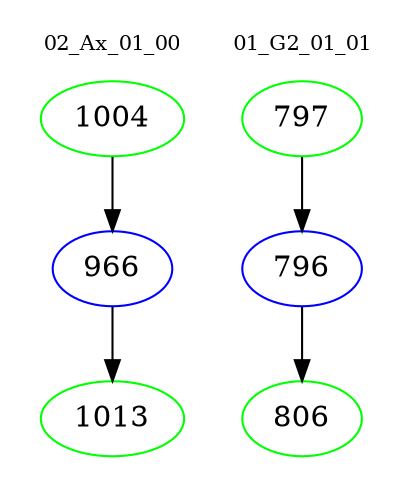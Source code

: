 digraph{
subgraph cluster_0 {
color = white
label = "02_Ax_01_00";
fontsize=10;
T0_1004 [label="1004", color="green"]
T0_1004 -> T0_966 [color="black"]
T0_966 [label="966", color="blue"]
T0_966 -> T0_1013 [color="black"]
T0_1013 [label="1013", color="green"]
}
subgraph cluster_1 {
color = white
label = "01_G2_01_01";
fontsize=10;
T1_797 [label="797", color="green"]
T1_797 -> T1_796 [color="black"]
T1_796 [label="796", color="blue"]
T1_796 -> T1_806 [color="black"]
T1_806 [label="806", color="green"]
}
}
